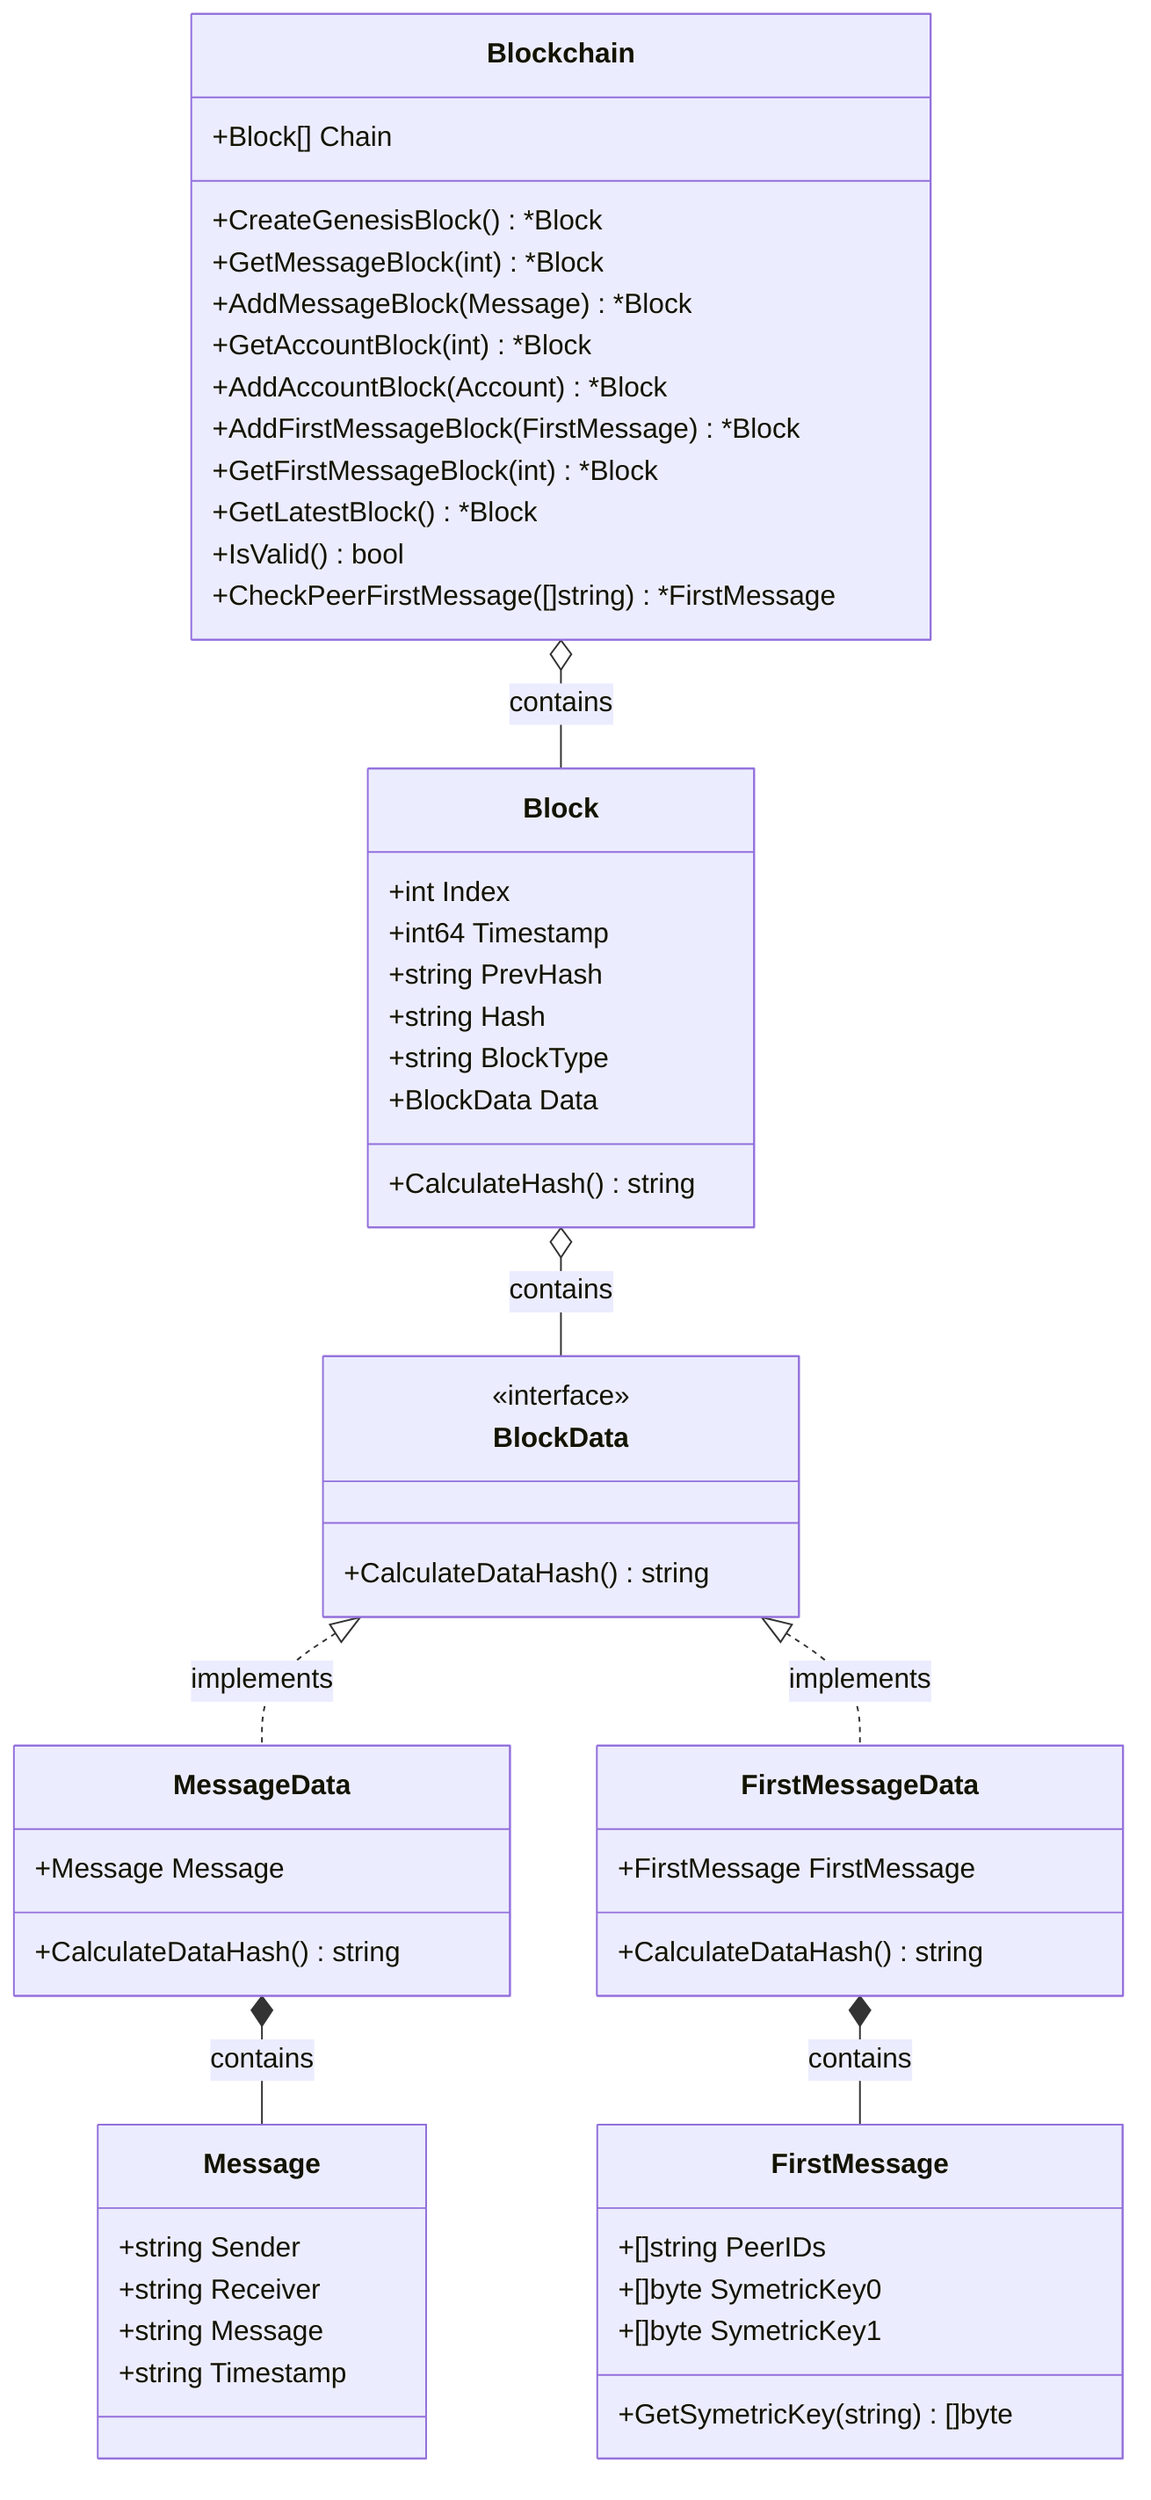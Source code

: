 classDiagram
    %% Interface
    class BlockData {
        <<interface>>
        +CalculateDataHash() string
    }

    %% Main Classes
    class Block {
        +int Index
        +int64 Timestamp
        +string PrevHash
        +string Hash
        +string BlockType
        +BlockData Data
        +CalculateHash() string
    }

    class Blockchain {
        +Block[] Chain
        +CreateGenesisBlock() *Block
        +GetMessageBlock(int) *Block
        +AddMessageBlock(Message) *Block
        +GetAccountBlock(int) *Block
        +AddAccountBlock(Account) *Block
        +AddFirstMessageBlock(FirstMessage) *Block
        +GetFirstMessageBlock(int) *Block
        +GetLatestBlock() *Block
        +IsValid() bool
        +CheckPeerFirstMessage([]string) *FirstMessage
    }

    class Message {
        +string Sender
        +string Receiver
        +string Message
        +string Timestamp
    }

    class FirstMessage {
        +[]string PeerIDs
        +[]byte SymetricKey0
        +[]byte SymetricKey1
        +GetSymetricKey(string) []byte
    }

    %% Data Classes that implement BlockData
    class MessageData {
        +Message Message
        +CalculateDataHash() string
    }

    class FirstMessageData {
        +FirstMessage FirstMessage
        +CalculateDataHash() string
    }

    %% Relationships
    BlockData <|.. MessageData : implements
    BlockData <|.. FirstMessageData : implements
    Block o-- BlockData : contains
    Blockchain o-- Block : contains
    MessageData *-- Message : contains
    FirstMessageData *-- FirstMessage : contains